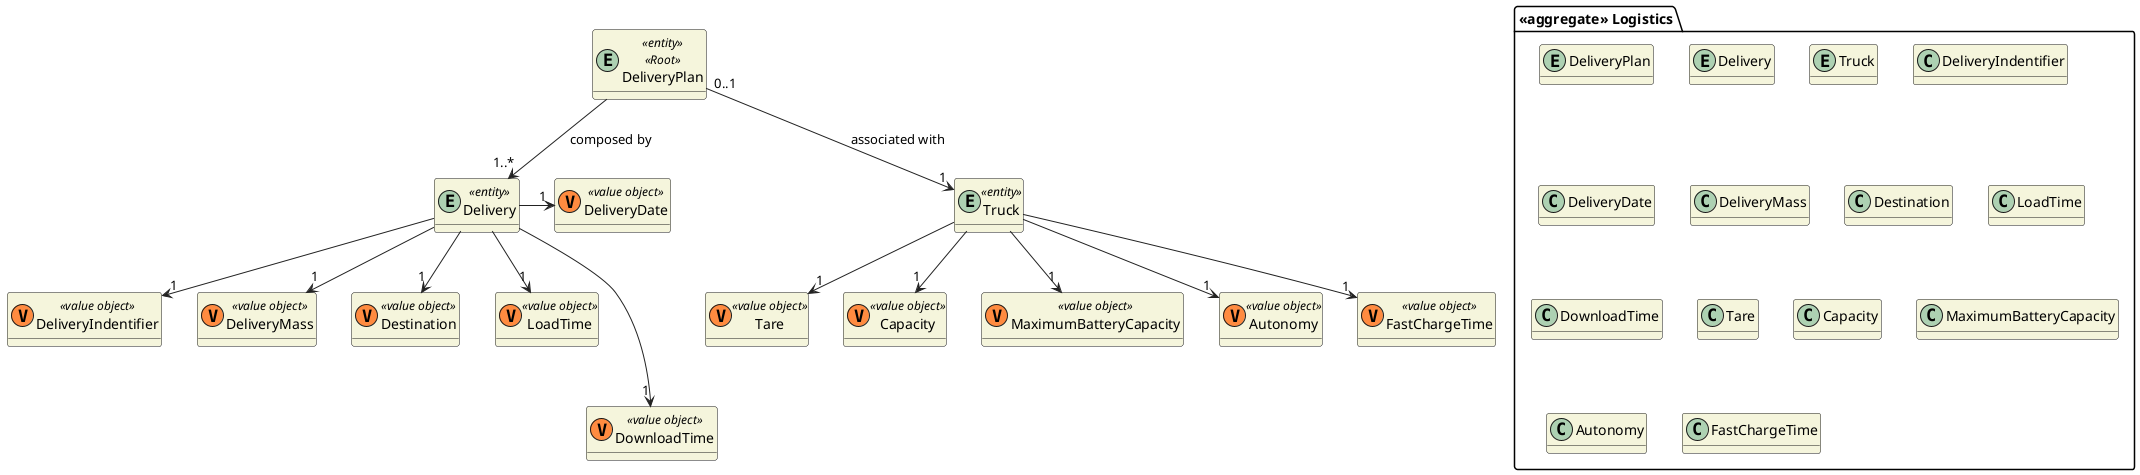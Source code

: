 @startuml DMLogistics

skinparam classAttributeIconSize 0
hide empty attributes
skinparam classBackgroundColor beige
skinparam ArrowColor #222222

package "<<aggregate>> Logistics"{
    entity DeliveryPlan
    entity Delivery 
    entity Truck 
    class DeliveryIndentifier
    class DeliveryDate
    class DeliveryMass
    class Destination
    class LoadTime
    class DownloadTime
    class Tare
    class Capacity
    class MaximumBatteryCapacity
    class Autonomy
    class FastChargeTime

}

entity DeliveryPlan <<entity>> <<Root>>{

}

entity Delivery <<entity>>{
  
}

class DeliveryIndentifier <<(V,#FF8B40) value object>>
class DeliveryDate <<(V,#FF8B40) value object>>
class DeliveryMass <<(V,#FF8B40) value object>>
class Destination <<(V,#FF8B40) value object>>
class LoadTime <<(V,#FF8B40) value object>>
class DownloadTime <<(V,#FF8B40) value object>>


entity Truck <<entity>>{

}
class Tare <<(V,#FF8B40) value object>>
class Capacity <<(V,#FF8B40) value object>>
class MaximumBatteryCapacity <<(V,#FF8B40) value object>>
class Autonomy <<(V,#FF8B40) value object>>
class FastChargeTime <<(V,#FF8B40) value object>>

DeliveryPlan --> "1..*" Delivery : composed by 
DeliveryPlan "0..1"--> "1" Truck : associated with 


Delivery ->"1" DeliveryDate
Delivery --> "1" DeliveryIndentifier
Delivery --> "1" DeliveryMass
Delivery --> "1" Destination
Delivery --> "1" LoadTime
Delivery --->"1" DownloadTime

Truck --> "1" Tare
Truck --> "1" Capacity 
Truck --> "1" MaximumBatteryCapacity
Truck --> "1" Autonomy
Truck --> "1" FastChargeTime

@enduml